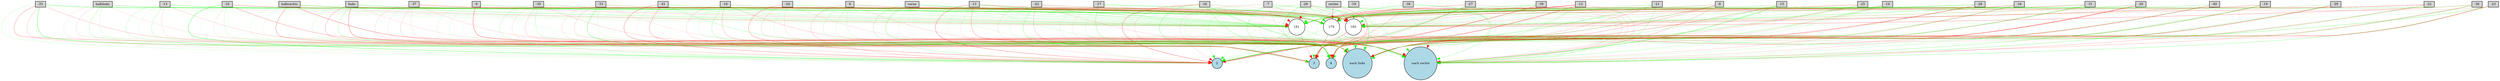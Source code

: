 digraph {
	node [fontsize=9 height=0.2 shape=circle width=0.2]
	rechts [fillcolor=lightgray shape=box style=filled]
	halbrechts [fillcolor=lightgray shape=box style=filled]
	vorne [fillcolor=lightgray shape=box style=filled]
	halblinks [fillcolor=lightgray shape=box style=filled]
	links [fillcolor=lightgray shape=box style=filled]
	-6 [fillcolor=lightgray shape=box style=filled]
	-7 [fillcolor=lightgray shape=box style=filled]
	-8 [fillcolor=lightgray shape=box style=filled]
	-9 [fillcolor=lightgray shape=box style=filled]
	-10 [fillcolor=lightgray shape=box style=filled]
	-11 [fillcolor=lightgray shape=box style=filled]
	-12 [fillcolor=lightgray shape=box style=filled]
	-13 [fillcolor=lightgray shape=box style=filled]
	-14 [fillcolor=lightgray shape=box style=filled]
	-15 [fillcolor=lightgray shape=box style=filled]
	-16 [fillcolor=lightgray shape=box style=filled]
	-17 [fillcolor=lightgray shape=box style=filled]
	-18 [fillcolor=lightgray shape=box style=filled]
	-19 [fillcolor=lightgray shape=box style=filled]
	-20 [fillcolor=lightgray shape=box style=filled]
	-21 [fillcolor=lightgray shape=box style=filled]
	-22 [fillcolor=lightgray shape=box style=filled]
	-23 [fillcolor=lightgray shape=box style=filled]
	-24 [fillcolor=lightgray shape=box style=filled]
	-25 [fillcolor=lightgray shape=box style=filled]
	-26 [fillcolor=lightgray shape=box style=filled]
	-27 [fillcolor=lightgray shape=box style=filled]
	-28 [fillcolor=lightgray shape=box style=filled]
	-29 [fillcolor=lightgray shape=box style=filled]
	-30 [fillcolor=lightgray shape=box style=filled]
	-31 [fillcolor=lightgray shape=box style=filled]
	-32 [fillcolor=lightgray shape=box style=filled]
	-33 [fillcolor=lightgray shape=box style=filled]
	-34 [fillcolor=lightgray shape=box style=filled]
	-35 [fillcolor=lightgray shape=box style=filled]
	-36 [fillcolor=lightgray shape=box style=filled]
	-37 [fillcolor=lightgray shape=box style=filled]
	-38 [fillcolor=lightgray shape=box style=filled]
	-39 [fillcolor=lightgray shape=box style=filled]
	-40 [fillcolor=lightgray shape=box style=filled]
	-41 [fillcolor=lightgray shape=box style=filled]
	-42 [fillcolor=lightgray shape=box style=filled]
	"nach links" [fillcolor=lightblue style=filled]
	"nach rechts" [fillcolor=lightblue style=filled]
	2 [fillcolor=lightblue style=filled]
	3 [fillcolor=lightblue style=filled]
	4 [fillcolor=lightblue style=filled]
	179 [fillcolor=white style=filled]
	180 [fillcolor=white style=filled]
	181 [fillcolor=white style=filled]
	rechts -> 179 [color=red penwidth=0.580467183675198 style=solid]
	rechts -> 180 [color=red penwidth=0.21499796726116607 style=solid]
	rechts -> 181 [color=green penwidth=0.23301782651353925 style=solid]
	halbrechts -> 179 [color=red penwidth=0.627512161796829 style=solid]
	halbrechts -> 180 [color=green penwidth=0.37173966547316084 style=solid]
	halbrechts -> 181 [color=green penwidth=0.48967847929995223 style=solid]
	vorne -> 179 [color=red penwidth=0.12172859964041575 style=solid]
	vorne -> 180 [color=green penwidth=0.45171801180313453 style=solid]
	vorne -> 181 [color=green penwidth=0.4976025092192222 style=solid]
	halblinks -> 179 [color=green penwidth=0.12469371483632463 style=solid]
	halblinks -> 180 [color=green penwidth=0.38886579530040055 style=solid]
	halblinks -> 181 [color=red penwidth=0.12597876545048906 style=solid]
	links -> 179 [color=green penwidth=0.568570110492743 style=solid]
	links -> 180 [color=green penwidth=0.1616054509287308 style=solid]
	links -> 181 [color=green penwidth=0.16703004143911782 style=solid]
	-6 -> 179 [color=red penwidth=0.2812716530337614 style=solid]
	-6 -> 180 [color=red penwidth=0.27209272370007853 style=solid]
	-6 -> 181 [color=green penwidth=0.25247810031934703 style=solid]
	-7 -> 179 [color=green penwidth=0.4148964545483709 style=solid]
	-7 -> 180 [color=green penwidth=0.27688813621884567 style=solid]
	-7 -> 181 [color=red penwidth=0.13613833563442998 style=solid]
	-8 -> 179 [color=green penwidth=0.24788337116352707 style=solid]
	-8 -> 180 [color=green penwidth=0.18137993528580565 style=solid]
	-8 -> 181 [color=red penwidth=0.23297662645185765 style=solid]
	-9 -> 179 [color=green penwidth=0.29629415568288536 style=solid]
	-9 -> 180 [color=red penwidth=0.14288711498483278 style=solid]
	-9 -> 181 [color=green penwidth=0.33834298632939397 style=solid]
	-10 -> 179 [color=red penwidth=0.1987865820352679 style=solid]
	-10 -> 180 [color=green penwidth=0.2778690512069697 style=dotted]
	-10 -> 181 [color=green penwidth=0.31233960745173917 style=solid]
	-11 -> 179 [color=red penwidth=0.293820403345869 style=solid]
	-11 -> 180 [color=red penwidth=0.31859847795251406 style=solid]
	-11 -> 181 [color=green penwidth=0.5842935507448985 style=solid]
	-12 -> 179 [color=red penwidth=0.2547252100409607 style=solid]
	-12 -> 180 [color=red penwidth=0.31188099189201457 style=solid]
	-12 -> 181 [color=red penwidth=0.7321368142948224 style=solid]
	-13 -> 179 [color=green penwidth=0.3537495080299098 style=solid]
	-13 -> 180 [color=green penwidth=0.232368549130264 style=dotted]
	-13 -> 181 [color=green penwidth=0.3342962266596757 style=solid]
	-14 -> 179 [color=red penwidth=0.47810785397119404 style=solid]
	-14 -> 180 [color=green penwidth=0.10347185664671826 style=solid]
	-14 -> 181 [color=green penwidth=0.197293147297192 style=solid]
	-15 -> 179 [color=green penwidth=0.3145465223609252 style=solid]
	-15 -> 180 [color=green penwidth=0.4261695921344225 style=dotted]
	-15 -> 181 [color=red penwidth=0.24037720511871508 style=dotted]
	-16 -> 179 [color=green penwidth=0.26611024944528816 style=solid]
	-16 -> 180 [color=red penwidth=0.16451484236893787 style=solid]
	-16 -> 181 [color=red penwidth=0.14366541802897728 style=solid]
	-17 -> 179 [color=green penwidth=0.1788169201269061 style=solid]
	-17 -> 180 [color=green penwidth=0.5072523625196718 style=solid]
	-17 -> 181 [color=red penwidth=0.11441466072381475 style=solid]
	-18 -> 179 [color=green penwidth=0.1274619334268356 style=solid]
	-18 -> 180 [color=red penwidth=0.20520729514142294 style=solid]
	-18 -> 181 [color=green penwidth=0.1872352076077883 style=solid]
	-19 -> 179 [color=green penwidth=0.12358335316816889 style=solid]
	-19 -> 180 [color=red penwidth=0.4837434600265339 style=solid]
	-19 -> 181 [color=green penwidth=0.14414971753915284 style=solid]
	-20 -> 179 [color=green penwidth=0.3844986638638904 style=solid]
	-20 -> 180 [color=red penwidth=0.23569605842988656 style=solid]
	-20 -> 181 [color=green penwidth=0.2235550052930273 style=solid]
	-21 -> 179 [color=red penwidth=0.13774322078222975 style=solid]
	-21 -> 180 [color=green penwidth=0.2696547180401829 style=solid]
	-21 -> 181 [color=green penwidth=0.155757848117739 style=solid]
	-22 -> 179 [color=red penwidth=0.20947713481097155 style=solid]
	-22 -> 180 [color=red penwidth=0.2636981733250712 style=solid]
	-22 -> 181 [color=red penwidth=0.36959469662968847 style=solid]
	-23 -> 179 [color=red penwidth=0.22388669177641984 style=solid]
	-23 -> 180 [color=green penwidth=0.1511071028791428 style=solid]
	-24 -> 179 [color=green penwidth=0.10928519800685371 style=solid]
	-24 -> 180 [color=green penwidth=0.10765328663173163 style=solid]
	-24 -> 181 [color=green penwidth=0.319117566875717 style=solid]
	-25 -> 179 [color=green penwidth=0.1601175769962525 style=solid]
	-25 -> 180 [color=red penwidth=0.23627037346687124 style=solid]
	-25 -> 181 [color=red penwidth=0.28829029432026876 style=solid]
	-26 -> 179 [color=green penwidth=0.22872315438315552 style=solid]
	-26 -> 180 [color=red penwidth=0.21862754835626363 style=solid]
	-26 -> 181 [color=red penwidth=0.20332757283520742 style=solid]
	-27 -> 179 [color=red penwidth=0.21622861131732996 style=solid]
	-27 -> 180 [color=red penwidth=0.10203951381121765 style=solid]
	-27 -> 181 [color=red penwidth=0.22037940093804947 style=solid]
	-28 -> 179 [color=green penwidth=0.5167922003307202 style=solid]
	-28 -> 180 [color=green penwidth=0.23205391438686915 style=solid]
	-28 -> 181 [color=green penwidth=0.4059947663093805 style=solid]
	-29 -> 179 [color=red penwidth=0.3603001845852518 style=dotted]
	-29 -> 180 [color=green penwidth=0.2033561298752204 style=solid]
	-29 -> 181 [color=green penwidth=0.10120499207569714 style=solid]
	-30 -> 179 [color=green penwidth=0.34125124785169764 style=solid]
	-30 -> 180 [color=red penwidth=0.14380770753561845 style=solid]
	-30 -> 181 [color=green penwidth=0.3009332995781389 style=solid]
	-31 -> 179 [color=red penwidth=0.5995332491133069 style=solid]
	-31 -> 180 [color=green penwidth=0.15297165893239956 style=solid]
	-31 -> 181 [color=green penwidth=0.18875439175907352 style=solid]
	-32 -> 179 [color=red penwidth=0.3131700446536585 style=solid]
	-32 -> 180 [color=red penwidth=0.1822337155489079 style=solid]
	-32 -> 181 [color=red penwidth=0.2891978143213056 style=solid]
	-33 -> 179 [color=red penwidth=0.34121162318217735 style=solid]
	-33 -> 180 [color=green penwidth=0.3200857009547101 style=solid]
	-33 -> 181 [color=red penwidth=0.2599669463873404 style=dotted]
	-34 -> 179 [color=red penwidth=0.19757251402137793 style=solid]
	-34 -> 180 [color=green penwidth=0.4348771433837928 style=solid]
	-34 -> 181 [color=red penwidth=0.407860252927837 style=solid]
	-35 -> 179 [color=green penwidth=0.2780267540107828 style=solid]
	-35 -> 180 [color=green penwidth=0.5272961977728855 style=solid]
	-35 -> 181 [color=green penwidth=0.15598198771504587 style=solid]
	-36 -> 179 [color=green penwidth=0.19115371870830444 style=solid]
	-36 -> 180 [color=red penwidth=0.44895711150806505 style=solid]
	-36 -> 181 [color=green penwidth=0.3185955423088891 style=solid]
	-37 -> 179 [color=red penwidth=0.36502245339859984 style=solid]
	-37 -> 180 [color=red penwidth=0.14579782469841399 style=solid]
	-37 -> 181 [color=red penwidth=0.2929705578362122 style=solid]
	-38 -> 179 [color=green penwidth=0.29653521407865524 style=dotted]
	-38 -> 180 [color=green penwidth=0.2237952415279289 style=solid]
	-38 -> 181 [color=green penwidth=0.4003018128867627 style=solid]
	-39 -> 179 [color=green penwidth=0.22081308652947768 style=solid]
	-39 -> 180 [color=green penwidth=0.3729615872619375 style=solid]
	-39 -> 181 [color=green penwidth=0.3378249472812849 style=solid]
	-40 -> 179 [color=green penwidth=0.10324024401692133 style=solid]
	-40 -> 180 [color=green penwidth=0.22625854892329117 style=solid]
	-40 -> 181 [color=green penwidth=0.23173015287648924 style=solid]
	-41 -> 179 [color=red penwidth=0.11706351811547164 style=solid]
	-41 -> 180 [color=green penwidth=0.11061512599742125 style=solid]
	-41 -> 181 [color=green penwidth=0.32373975689224893 style=solid]
	-42 -> 179 [color=green penwidth=0.17647185746565303 style=solid]
	-42 -> 180 [color=red penwidth=0.3295256796100374 style=solid]
	-42 -> 181 [color=red penwidth=0.1132067417780002 style=solid]
	179 -> "nach links" [color=green penwidth=0.40395943599267903 style=solid]
	179 -> "nach rechts" [color=green penwidth=0.2968576335727151 style=solid]
	179 -> 2 [color=green penwidth=0.25325708829149485 style=solid]
	179 -> 3 [color=red penwidth=0.4567425105276255 style=solid]
	179 -> 4 [color=red penwidth=0.16412376703228643 style=solid]
	180 -> "nach links" [color=green penwidth=0.3122995181285538 style=solid]
	180 -> "nach rechts" [color=red penwidth=0.19363898393213191 style=solid]
	180 -> 2 [color=red penwidth=0.2270402581553436 style=solid]
	180 -> 3 [color=red penwidth=0.3806448234608296 style=solid]
	180 -> 4 [color=green penwidth=0.15033041261907162 style=solid]
	181 -> "nach links" [color=green penwidth=0.11917959571862337 style=solid]
	181 -> "nach rechts" [color=green penwidth=0.18084309499172496 style=solid]
	181 -> 2 [color=green penwidth=0.24020513708495184 style=solid]
	181 -> 3 [color=red penwidth=0.31916534250774264 style=solid]
	181 -> 4 [color=green penwidth=0.2019118889304186 style=solid]
	rechts -> "nach links" [color=green penwidth=0.2307755082293593 style=solid]
	rechts -> "nach rechts" [color=green penwidth=0.33426389928455025 style=solid]
	rechts -> 2 [color=green penwidth=0.18658002163782106 style=solid]
	rechts -> 3 [color=green penwidth=0.18605645301637996 style=solid]
	rechts -> 4 [color=red penwidth=0.30741493453724134 style=solid]
	halbrechts -> "nach links" [color=green penwidth=0.10940166328958718 style=solid]
	halbrechts -> "nach rechts" [color=red penwidth=0.5208574782350728 style=solid]
	halbrechts -> 2 [color=green penwidth=0.1413310553629221 style=solid]
	halbrechts -> 3 [color=green penwidth=0.13485048903240313 style=solid]
	halbrechts -> 4 [color=red penwidth=0.4763368401721356 style=solid]
	vorne -> "nach links" [color=green penwidth=0.10687411565540304 style=solid]
	vorne -> "nach rechts" [color=green penwidth=0.15679870082348735 style=solid]
	vorne -> 2 [color=green penwidth=0.3149530721440571 style=solid]
	vorne -> 3 [color=green penwidth=0.4649490638893643 style=solid]
	vorne -> 4 [color=green penwidth=0.12141767993687906 style=solid]
	halblinks -> "nach links" [color=green penwidth=0.23022656255307203 style=solid]
	halblinks -> "nach rechts" [color=red penwidth=0.13160203701522166 style=solid]
	halblinks -> 2 [color=red penwidth=0.1041693385953211 style=solid]
	halblinks -> 3 [color=red penwidth=0.17472224315342744 style=solid]
	halblinks -> 4 [color=green penwidth=0.2998705394950347 style=solid]
	links -> "nach links" [color=red penwidth=0.5889580877943109 style=solid]
	links -> "nach rechts" [color=red penwidth=0.1460017501938858 style=solid]
	links -> 2 [color=green penwidth=0.19046347425312538 style=solid]
	links -> 3 [color=red penwidth=0.3653021578737088 style=solid]
	links -> 4 [color=green penwidth=0.34570169792138916 style=solid]
	-6 -> "nach links" [color=green penwidth=0.24683831235012726 style=solid]
	-6 -> "nach rechts" [color=red penwidth=0.1989071519814194 style=solid]
	-6 -> 2 [color=red penwidth=0.26999482955318477 style=solid]
	-6 -> 3 [color=green penwidth=0.21144973677439027 style=solid]
	-6 -> 4 [color=green penwidth=0.23350262038485822 style=solid]
	-7 -> "nach links" [color=red penwidth=0.21216686293384313 style=solid]
	-7 -> "nach rechts" [color=green penwidth=0.26067852363545274 style=solid]
	-7 -> 2 [color=red penwidth=0.16240997662902523 style=solid]
	-7 -> 3 [color=green penwidth=0.1624880808083306 style=solid]
	-7 -> 4 [color=green penwidth=0.37276733123971373 style=solid]
	-8 -> "nach links" [color=red penwidth=0.3636004729516742 style=solid]
	-8 -> "nach rechts" [color=red penwidth=0.29400981077176414 style=solid]
	-8 -> 2 [color=green penwidth=0.4232414047311639 style=solid]
	-8 -> 3 [color=red penwidth=0.21673172840082477 style=solid]
	-8 -> 4 [color=red penwidth=0.34671634742848423 style=dotted]
	-9 -> "nach links" [color=red penwidth=0.6135882177037125 style=solid]
	-9 -> "nach rechts" [color=green penwidth=0.12299051021870391 style=solid]
	-9 -> 2 [color=green penwidth=0.17232018955293937 style=solid]
	-9 -> 3 [color=green penwidth=0.13023902636361326 style=solid]
	-9 -> 4 [color=green penwidth=0.10383118128406767 style=solid]
	-10 -> "nach links" [color=green penwidth=0.10809789545963143 style=solid]
	-10 -> "nach rechts" [color=green penwidth=0.43205381033690304 style=dotted]
	-10 -> 2 [color=green penwidth=0.14427651778214032 style=solid]
	-10 -> 3 [color=red penwidth=0.19606145278210374 style=solid]
	-10 -> 4 [color=green penwidth=0.29154798567809315 style=solid]
	-11 -> "nach links" [color=red penwidth=0.4068381153112366 style=solid]
	-11 -> "nach rechts" [color=green penwidth=0.19185718530677648 style=solid]
	-11 -> 2 [color=red penwidth=0.500289085012658 style=solid]
	-11 -> 3 [color=green penwidth=0.13246395759003354 style=solid]
	-11 -> 4 [color=red penwidth=0.14308027959313216 style=solid]
	-12 -> "nach links" [color=green penwidth=0.3316365458602911 style=solid]
	-12 -> "nach rechts" [color=red penwidth=0.20339840991925506 style=solid]
	-12 -> 2 [color=red penwidth=0.20505248046459917 style=solid]
	-12 -> 3 [color=red penwidth=0.40222348156397325 style=solid]
	-12 -> 4 [color=red penwidth=0.2114340401886734 style=solid]
	-13 -> "nach links" [color=red penwidth=0.16254724273879523 style=solid]
	-13 -> "nach rechts" [color=red penwidth=0.21186637271318115 style=solid]
	-13 -> 2 [color=green penwidth=0.2448746285971847 style=solid]
	-13 -> 3 [color=green penwidth=0.12646700329831345 style=solid]
	-13 -> 4 [color=green penwidth=0.29000087318070944 style=solid]
	-14 -> "nach links" [color=red penwidth=0.18513772190618158 style=solid]
	-14 -> "nach rechts" [color=green penwidth=0.22650576468462402 style=solid]
	-14 -> 2 [color=green penwidth=0.21855114644873122 style=solid]
	-14 -> 3 [color=green penwidth=0.10886250291775307 style=solid]
	-14 -> 4 [color=green penwidth=0.2613935335691472 style=solid]
	-15 -> "nach links" [color=green penwidth=0.2585831394337369 style=solid]
	-15 -> "nach rechts" [color=green penwidth=0.7361329614152788 style=solid]
	-15 -> 2 [color=green penwidth=0.18066226544197028 style=solid]
	-15 -> 3 [color=red penwidth=0.16947148312679056 style=solid]
	-15 -> 4 [color=red penwidth=0.26401725883302785 style=solid]
	-16 -> "nach links" [color=green penwidth=0.35466985187135736 style=solid]
	-16 -> "nach rechts" [color=green penwidth=0.5272665041160087 style=solid]
	-16 -> 2 [color=red penwidth=0.5394762342969435 style=solid]
	-16 -> 3 [color=red penwidth=0.1992115112203769 style=solid]
	-16 -> 4 [color=green penwidth=0.4307044500210867 style=solid]
	-17 -> "nach links" [color=green penwidth=0.4212774111205896 style=solid]
	-17 -> "nach rechts" [color=green penwidth=0.1638127669539673 style=solid]
	-17 -> 2 [color=green penwidth=0.18704102341546713 style=solid]
	-17 -> 3 [color=red penwidth=0.13955866294741442 style=solid]
	-17 -> 4 [color=green penwidth=0.19551545361725547 style=solid]
	-18 -> "nach links" [color=red penwidth=0.3060486531244855 style=solid]
	-18 -> "nach rechts" [color=red penwidth=0.2578113243713771 style=solid]
	-18 -> 2 [color=red penwidth=0.2235963273454845 style=solid]
	-18 -> 3 [color=green penwidth=0.2119574309269642 style=solid]
	-18 -> 4 [color=green penwidth=0.34593689906128233 style=solid]
	-19 -> "nach links" [color=green penwidth=0.514258505734295 style=solid]
	-19 -> "nach rechts" [color=green penwidth=0.41764597062164355 style=solid]
	-19 -> 2 [color=green penwidth=0.14893983881212677 style=solid]
	-19 -> 3 [color=red penwidth=0.2286744865824754 style=solid]
	-19 -> 4 [color=red penwidth=0.12614535390238787 style=solid]
	-20 -> "nach links" [color=red penwidth=0.20795925221788564 style=solid]
	-20 -> "nach rechts" [color=red penwidth=0.22708794142372757 style=solid]
	-20 -> 2 [color=red penwidth=0.4150590737518519 style=solid]
	-20 -> 3 [color=red penwidth=0.4614245138805959 style=solid]
	-20 -> 4 [color=red penwidth=0.18104869223041975 style=solid]
	-21 -> "nach links" [color=red penwidth=0.28511506446271484 style=solid]
	-21 -> "nach rechts" [color=green penwidth=0.36004223658010004 style=solid]
	-21 -> 2 [color=green penwidth=0.24140391563149186 style=solid]
	-21 -> 3 [color=green penwidth=0.1640842591855126 style=solid]
	-21 -> 4 [color=green penwidth=0.2051123269207168 style=solid]
	-22 -> "nach links" [color=red penwidth=0.11799940472224732 style=solid]
	-22 -> "nach rechts" [color=red penwidth=0.29252873668378176 style=solid]
	-22 -> 3 [color=red penwidth=0.3589372971357536 style=dotted]
	-22 -> 4 [color=green penwidth=0.3933979602461486 style=solid]
	-23 -> "nach links" [color=red penwidth=0.20392489727469204 style=solid]
	-23 -> "nach rechts" [color=green penwidth=0.4207670239409491 style=solid]
	-23 -> 2 [color=green penwidth=0.48348352534620886 style=solid]
	-23 -> 3 [color=red penwidth=0.2628141879760493 style=solid]
	-23 -> 4 [color=red penwidth=0.565771365025565 style=solid]
	-24 -> "nach links" [color=red penwidth=0.16968765353230592 style=solid]
	-24 -> "nach rechts" [color=red penwidth=0.17150377557712423 style=solid]
	-24 -> 2 [color=red penwidth=0.4488719489619648 style=solid]
	-24 -> 3 [color=red penwidth=0.2063794335877881 style=solid]
	-24 -> 4 [color=green penwidth=0.16087659389668063 style=solid]
	-25 -> "nach links" [color=red penwidth=0.24353606516624687 style=solid]
	-25 -> "nach rechts" [color=green penwidth=0.10222695315794536 style=solid]
	-25 -> 2 [color=green penwidth=0.3385982068168548 style=solid]
	-25 -> 3 [color=red penwidth=0.15576292372807884 style=solid]
	-25 -> 4 [color=green penwidth=0.11735031673348753 style=solid]
	-26 -> "nach links" [color=green penwidth=0.6380163543515698 style=solid]
	-26 -> "nach rechts" [color=red penwidth=0.10671883732956146 style=solid]
	-26 -> 2 [color=green penwidth=0.26473508541185453 style=solid]
	-26 -> 3 [color=red penwidth=0.12995589282863107 style=solid]
	-26 -> 4 [color=green penwidth=0.49005431729772553 style=solid]
	-27 -> "nach links" [color=green penwidth=0.1397213800939269 style=solid]
	-27 -> "nach rechts" [color=red penwidth=0.222662681750227 style=solid]
	-27 -> 2 [color=red penwidth=0.22446786069821878 style=solid]
	-27 -> 3 [color=green penwidth=0.6014781916974338 style=solid]
	-27 -> 4 [color=red penwidth=0.1368847440874389 style=solid]
	-28 -> "nach links" [color=red penwidth=0.26257323379165176 style=solid]
	-28 -> "nach rechts" [color=green penwidth=0.1458309918045359 style=solid]
	-28 -> 2 [color=red penwidth=0.2382749622540882 style=solid]
	-28 -> 3 [color=red penwidth=0.13992437436130456 style=solid]
	-28 -> 4 [color=red penwidth=0.3611315372090528 style=solid]
	-29 -> "nach links" [color=red penwidth=0.4918462875694909 style=solid]
	-29 -> "nach rechts" [color=green penwidth=0.4717673298353957 style=solid]
	-29 -> 2 [color=red penwidth=0.1652097726951715 style=solid]
	-29 -> 3 [color=red penwidth=0.14742970870109476 style=solid]
	-29 -> 4 [color=red penwidth=0.2722523011583403 style=dotted]
	-30 -> "nach links" [color=green penwidth=0.28714656470287414 style=solid]
	-30 -> "nach rechts" [color=red penwidth=0.22484104228414425 style=solid]
	-30 -> 2 [color=green penwidth=0.27062973653222644 style=solid]
	-30 -> 3 [color=red penwidth=0.16737354159387557 style=solid]
	-30 -> 4 [color=red penwidth=0.25176714362565583 style=solid]
	-31 -> "nach links" [color=red penwidth=0.2614789205987449 style=solid]
	-31 -> "nach rechts" [color=green penwidth=0.22344413350544484 style=solid]
	-31 -> 2 [color=green penwidth=0.24134335380706548 style=solid]
	-31 -> 3 [color=red penwidth=0.15392991165521647 style=solid]
	-31 -> 4 [color=green penwidth=0.43402075098923487 style=solid]
	-32 -> "nach links" [color=green penwidth=0.20723748596072658 style=solid]
	-32 -> "nach rechts" [color=red penwidth=0.3981658788695105 style=solid]
	-32 -> 2 [color=green penwidth=0.655808961458023 style=solid]
	-32 -> 3 [color=green penwidth=0.10226625582275761 style=solid]
	-32 -> 4 [color=red penwidth=0.12804235770724565 style=solid]
	-33 -> "nach links" [color=green penwidth=0.21927363713958498 style=solid]
	-33 -> "nach rechts" [color=red penwidth=0.11555635595731223 style=solid]
	-33 -> 2 [color=red penwidth=0.14555596339600047 style=solid]
	-33 -> 3 [color=red penwidth=0.2293396602946137 style=solid]
	-33 -> 4 [color=green penwidth=0.6062652685720099 style=solid]
	-34 -> "nach links" [color=green penwidth=0.25133807774985706 style=solid]
	-34 -> "nach rechts" [color=red penwidth=0.22825251724614162 style=solid]
	-34 -> 2 [color=green penwidth=0.20407296313314519 style=solid]
	-34 -> 3 [color=green penwidth=0.14145513865139403 style=solid]
	-34 -> 4 [color=red penwidth=0.17795632552179183 style=solid]
	-35 -> "nach links" [color=green penwidth=0.7084915653066371 style=solid]
	-35 -> "nach rechts" [color=red penwidth=0.27131209940230694 style=solid]
	-35 -> 2 [color=green penwidth=0.16791024939227917 style=solid]
	-35 -> 3 [color=red penwidth=0.4195180561085269 style=solid]
	-35 -> 4 [color=red penwidth=0.2675544853389148 style=solid]
	-36 -> "nach links" [color=green penwidth=0.2794653738512015 style=solid]
	-36 -> "nach rechts" [color=red penwidth=0.2932725961095893 style=solid]
	-36 -> 3 [color=red penwidth=0.20923494549344468 style=solid]
	-36 -> 4 [color=green penwidth=0.2397878943107111 style=solid]
	-37 -> "nach links" [color=red penwidth=0.13345361727902735 style=solid]
	-37 -> "nach rechts" [color=red penwidth=0.18185005659276388 style=solid]
	-37 -> 2 [color=red penwidth=0.18298421004375143 style=solid]
	-37 -> 3 [color=red penwidth=0.12232247517159901 style=solid]
	-37 -> 4 [color=red penwidth=0.22607153015468198 style=solid]
	-38 -> "nach links" [color=green penwidth=0.44062229998993274 style=solid]
	-38 -> "nach rechts" [color=green penwidth=0.21552512017259276 style=solid]
	-38 -> 2 [color=red penwidth=0.3176458498238069 style=solid]
	-38 -> 3 [color=green penwidth=0.34748020038418664 style=dotted]
	-38 -> 4 [color=green penwidth=0.1343645213979577 style=solid]
	-39 -> "nach links" [color=green penwidth=0.1342763071992341 style=solid]
	-39 -> "nach rechts" [color=red penwidth=0.16407242383455162 style=solid]
	-39 -> 2 [color=red penwidth=0.28540438949897595 style=solid]
	-39 -> 3 [color=red penwidth=0.15121630947203502 style=solid]
	-39 -> 4 [color=red penwidth=0.4447971697212262 style=solid]
	-40 -> "nach links" [color=red penwidth=0.35513627402951586 style=solid]
	-40 -> "nach rechts" [color=green penwidth=0.20275191769002615 style=solid]
	-40 -> 2 [color=green penwidth=0.2900790482742981 style=solid]
	-40 -> 3 [color=red penwidth=0.1816976300263094 style=solid]
	-40 -> 4 [color=red penwidth=0.3267170150074845 style=solid]
	-41 -> "nach links" [color=green penwidth=0.23106213807992113 style=dotted]
	-41 -> "nach rechts" [color=green penwidth=0.30172098365978617 style=solid]
	-41 -> 2 [color=red penwidth=0.47916224607265345 style=solid]
	-41 -> 3 [color=red penwidth=0.10648048384395709 style=solid]
	-41 -> 4 [color=red penwidth=0.4066298371828856 style=solid]
	-42 -> "nach links" [color=red penwidth=0.3047792281749988 style=solid]
	-42 -> "nach rechts" [color=red penwidth=0.20221369799575667 style=solid]
	-42 -> 2 [color=red penwidth=0.18151886517228366 style=solid]
	-42 -> 3 [color=green penwidth=0.13947687719153956 style=solid]
	-42 -> 4 [color=green penwidth=0.4388389220563059 style=solid]
}
